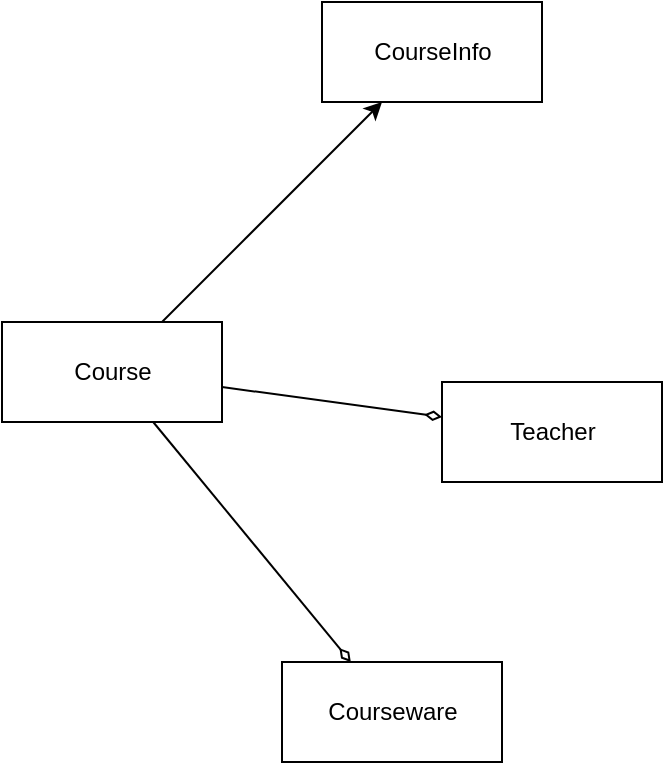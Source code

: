 <mxfile version="14.6.13" type="device"><diagram id="POeoRnzP0yOILSGk1dso" name="第 1 页"><mxGraphModel dx="1408" dy="808" grid="1" gridSize="10" guides="1" tooltips="1" connect="1" arrows="1" fold="1" page="1" pageScale="1" pageWidth="3300" pageHeight="4681" math="0" shadow="0"><root><mxCell id="0"/><mxCell id="1" parent="0"/><mxCell id="Drr4CyFGoFl82d6szuOj-3" style="rounded=0;orthogonalLoop=1;jettySize=auto;html=1;" edge="1" parent="1" source="Drr4CyFGoFl82d6szuOj-2" target="Drr4CyFGoFl82d6szuOj-1"><mxGeometry relative="1" as="geometry"><mxPoint x="515" y="330" as="sourcePoint"/></mxGeometry></mxCell><mxCell id="Drr4CyFGoFl82d6szuOj-1" value="CourseInfo" style="html=1;" vertex="1" parent="1"><mxGeometry x="620" y="290" width="110" height="50" as="geometry"/></mxCell><mxCell id="Drr4CyFGoFl82d6szuOj-5" style="edgeStyle=none;rounded=0;orthogonalLoop=1;jettySize=auto;html=1;endArrow=diamondThin;endFill=0;" edge="1" parent="1" source="Drr4CyFGoFl82d6szuOj-2" target="Drr4CyFGoFl82d6szuOj-4"><mxGeometry relative="1" as="geometry"/></mxCell><mxCell id="Drr4CyFGoFl82d6szuOj-7" style="edgeStyle=none;rounded=0;orthogonalLoop=1;jettySize=auto;html=1;endArrow=diamondThin;endFill=0;" edge="1" parent="1" source="Drr4CyFGoFl82d6szuOj-2" target="Drr4CyFGoFl82d6szuOj-6"><mxGeometry relative="1" as="geometry"/></mxCell><mxCell id="Drr4CyFGoFl82d6szuOj-2" value="Course" style="html=1;" vertex="1" parent="1"><mxGeometry x="460" y="450" width="110" height="50" as="geometry"/></mxCell><mxCell id="Drr4CyFGoFl82d6szuOj-4" value="Teacher" style="html=1;" vertex="1" parent="1"><mxGeometry x="680" y="480" width="110" height="50" as="geometry"/></mxCell><mxCell id="Drr4CyFGoFl82d6szuOj-6" value="Courseware" style="html=1;" vertex="1" parent="1"><mxGeometry x="600" y="620" width="110" height="50" as="geometry"/></mxCell></root></mxGraphModel></diagram></mxfile>